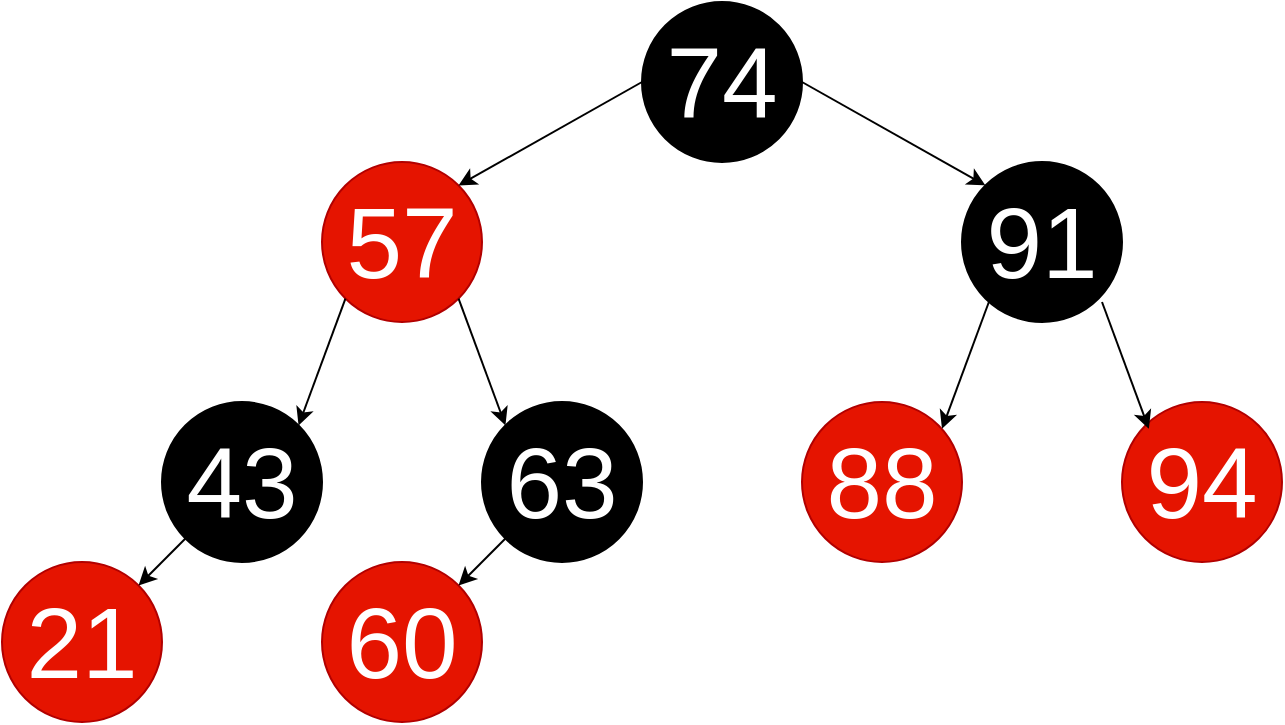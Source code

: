 <mxfile version="13.10.0" type="device" pages="3"><diagram id="NmUD0jgI127UM4amlhDy" name="Original"><mxGraphModel dx="1418" dy="795" grid="1" gridSize="10" guides="1" tooltips="1" connect="1" arrows="1" fold="1" page="1" pageScale="1" pageWidth="827" pageHeight="1169" math="0" shadow="0"><root><mxCell id="0"/><mxCell id="1" parent="0"/><mxCell id="35DqbwwMWU0qGh2vf40z-1" value="&lt;font style=&quot;font-size: 50px&quot; color=&quot;#ffffff&quot;&gt;74&lt;/font&gt;" style="ellipse;whiteSpace=wrap;html=1;aspect=fixed;fillColor=#000000;" vertex="1" parent="1"><mxGeometry x="400" y="40" width="80" height="80" as="geometry"/></mxCell><mxCell id="35DqbwwMWU0qGh2vf40z-2" value="&lt;font style=&quot;font-size: 50px&quot;&gt;57&lt;/font&gt;" style="ellipse;whiteSpace=wrap;html=1;aspect=fixed;fillColor=#e51400;strokeColor=#B20000;fontColor=#ffffff;" vertex="1" parent="1"><mxGeometry x="240" y="120" width="80" height="80" as="geometry"/></mxCell><mxCell id="35DqbwwMWU0qGh2vf40z-3" value="&lt;font style=&quot;font-size: 50px&quot; color=&quot;#ffffff&quot;&gt;91&lt;/font&gt;" style="ellipse;whiteSpace=wrap;html=1;aspect=fixed;fillColor=#000000;" vertex="1" parent="1"><mxGeometry x="560" y="120" width="80" height="80" as="geometry"/></mxCell><mxCell id="35DqbwwMWU0qGh2vf40z-4" value="&lt;font style=&quot;font-size: 50px&quot;&gt;88&lt;/font&gt;" style="ellipse;whiteSpace=wrap;html=1;aspect=fixed;fillColor=#e51400;strokeColor=#B20000;fontColor=#ffffff;" vertex="1" parent="1"><mxGeometry x="480" y="240" width="80" height="80" as="geometry"/></mxCell><mxCell id="35DqbwwMWU0qGh2vf40z-5" value="&lt;font style=&quot;font-size: 50px&quot;&gt;94&lt;/font&gt;" style="ellipse;whiteSpace=wrap;html=1;aspect=fixed;fillColor=#e51400;strokeColor=#B20000;fontColor=#ffffff;" vertex="1" parent="1"><mxGeometry x="640" y="240" width="80" height="80" as="geometry"/></mxCell><mxCell id="35DqbwwMWU0qGh2vf40z-6" value="&lt;font style=&quot;font-size: 50px&quot; color=&quot;#ffffff&quot;&gt;63&lt;/font&gt;" style="ellipse;whiteSpace=wrap;html=1;aspect=fixed;fillColor=#000000;" vertex="1" parent="1"><mxGeometry x="320" y="240" width="80" height="80" as="geometry"/></mxCell><mxCell id="35DqbwwMWU0qGh2vf40z-7" value="&lt;font style=&quot;font-size: 50px&quot; color=&quot;#ffffff&quot;&gt;43&lt;/font&gt;" style="ellipse;whiteSpace=wrap;html=1;aspect=fixed;fillColor=#000000;" vertex="1" parent="1"><mxGeometry x="160" y="240" width="80" height="80" as="geometry"/></mxCell><mxCell id="35DqbwwMWU0qGh2vf40z-8" value="&lt;font style=&quot;font-size: 50px&quot;&gt;21&lt;/font&gt;" style="ellipse;whiteSpace=wrap;html=1;aspect=fixed;fillColor=#e51400;strokeColor=#B20000;fontColor=#ffffff;" vertex="1" parent="1"><mxGeometry x="80" y="320" width="80" height="80" as="geometry"/></mxCell><mxCell id="35DqbwwMWU0qGh2vf40z-9" value="&lt;font style=&quot;font-size: 50px&quot;&gt;60&lt;/font&gt;" style="ellipse;whiteSpace=wrap;html=1;aspect=fixed;fillColor=#e51400;strokeColor=#B20000;fontColor=#ffffff;" vertex="1" parent="1"><mxGeometry x="240" y="320" width="80" height="80" as="geometry"/></mxCell><mxCell id="35DqbwwMWU0qGh2vf40z-10" value="" style="endArrow=classic;html=1;exitX=0;exitY=0.5;exitDx=0;exitDy=0;entryX=1;entryY=0;entryDx=0;entryDy=0;" edge="1" parent="1" source="35DqbwwMWU0qGh2vf40z-1" target="35DqbwwMWU0qGh2vf40z-2"><mxGeometry width="50" height="50" relative="1" as="geometry"><mxPoint x="250" y="90" as="sourcePoint"/><mxPoint x="300" y="40" as="targetPoint"/></mxGeometry></mxCell><mxCell id="35DqbwwMWU0qGh2vf40z-11" value="" style="endArrow=classic;html=1;entryX=0;entryY=0;entryDx=0;entryDy=0;exitX=1;exitY=0.5;exitDx=0;exitDy=0;" edge="1" parent="1" source="35DqbwwMWU0qGh2vf40z-1" target="35DqbwwMWU0qGh2vf40z-3"><mxGeometry width="50" height="50" relative="1" as="geometry"><mxPoint x="390" y="380" as="sourcePoint"/><mxPoint x="440" y="330" as="targetPoint"/></mxGeometry></mxCell><mxCell id="35DqbwwMWU0qGh2vf40z-13" value="" style="endArrow=classic;html=1;exitX=0;exitY=1;exitDx=0;exitDy=0;entryX=1;entryY=0;entryDx=0;entryDy=0;" edge="1" parent="1" source="35DqbwwMWU0qGh2vf40z-7" target="35DqbwwMWU0qGh2vf40z-8"><mxGeometry width="50" height="50" relative="1" as="geometry"><mxPoint y="300" as="sourcePoint"/><mxPoint x="50" y="250" as="targetPoint"/></mxGeometry></mxCell><mxCell id="35DqbwwMWU0qGh2vf40z-14" value="" style="endArrow=classic;html=1;exitX=0;exitY=1;exitDx=0;exitDy=0;entryX=1;entryY=0;entryDx=0;entryDy=0;" edge="1" parent="1" source="35DqbwwMWU0qGh2vf40z-6" target="35DqbwwMWU0qGh2vf40z-9"><mxGeometry width="50" height="50" relative="1" as="geometry"><mxPoint x="181.716" y="318.284" as="sourcePoint"/><mxPoint x="158.284" y="341.716" as="targetPoint"/></mxGeometry></mxCell><mxCell id="35DqbwwMWU0qGh2vf40z-15" value="" style="endArrow=classic;html=1;exitX=1;exitY=1;exitDx=0;exitDy=0;entryX=0;entryY=0;entryDx=0;entryDy=0;" edge="1" parent="1" source="35DqbwwMWU0qGh2vf40z-2" target="35DqbwwMWU0qGh2vf40z-6"><mxGeometry width="50" height="50" relative="1" as="geometry"><mxPoint x="350" y="210" as="sourcePoint"/><mxPoint x="400" y="160" as="targetPoint"/></mxGeometry></mxCell><mxCell id="35DqbwwMWU0qGh2vf40z-16" value="" style="endArrow=classic;html=1;exitX=0;exitY=1;exitDx=0;exitDy=0;entryX=1;entryY=0;entryDx=0;entryDy=0;" edge="1" parent="1" source="35DqbwwMWU0qGh2vf40z-2" target="35DqbwwMWU0qGh2vf40z-7"><mxGeometry width="50" height="50" relative="1" as="geometry"><mxPoint x="140" y="180" as="sourcePoint"/><mxPoint x="190" y="130" as="targetPoint"/></mxGeometry></mxCell><mxCell id="35DqbwwMWU0qGh2vf40z-18" value="" style="endArrow=classic;html=1;exitX=0;exitY=1;exitDx=0;exitDy=0;entryX=1;entryY=0;entryDx=0;entryDy=0;" edge="1" parent="1"><mxGeometry width="50" height="50" relative="1" as="geometry"><mxPoint x="573.436" y="190.004" as="sourcePoint"/><mxPoint x="550.004" y="253.436" as="targetPoint"/></mxGeometry></mxCell><mxCell id="35DqbwwMWU0qGh2vf40z-19" value="" style="endArrow=classic;html=1;exitX=1;exitY=1;exitDx=0;exitDy=0;entryX=0;entryY=0;entryDx=0;entryDy=0;" edge="1" parent="1"><mxGeometry width="50" height="50" relative="1" as="geometry"><mxPoint x="630.004" y="190.004" as="sourcePoint"/><mxPoint x="653.436" y="253.436" as="targetPoint"/></mxGeometry></mxCell></root></mxGraphModel></diagram><diagram id="cQCSG8v2z6PC-A73LwDn" name="Korak 1"><mxGraphModel dx="1418" dy="795" grid="1" gridSize="10" guides="1" tooltips="1" connect="1" arrows="1" fold="1" page="1" pageScale="1" pageWidth="827" pageHeight="1169" math="0" shadow="0"><root><mxCell id="O8DcNuaMET-cJpVLLtiO-0"/><mxCell id="O8DcNuaMET-cJpVLLtiO-1" parent="O8DcNuaMET-cJpVLLtiO-0"/><mxCell id="O8DcNuaMET-cJpVLLtiO-2" value="&lt;font style=&quot;font-size: 50px&quot; color=&quot;#ffffff&quot;&gt;74&lt;/font&gt;" style="ellipse;whiteSpace=wrap;html=1;aspect=fixed;fillColor=#000000;" vertex="1" parent="O8DcNuaMET-cJpVLLtiO-1"><mxGeometry x="400" y="40" width="80" height="80" as="geometry"/></mxCell><mxCell id="O8DcNuaMET-cJpVLLtiO-3" value="&lt;font style=&quot;font-size: 50px&quot;&gt;57&lt;/font&gt;" style="ellipse;whiteSpace=wrap;html=1;aspect=fixed;fillColor=#e51400;strokeColor=#B20000;fontColor=#ffffff;" vertex="1" parent="O8DcNuaMET-cJpVLLtiO-1"><mxGeometry x="240" y="120" width="80" height="80" as="geometry"/></mxCell><mxCell id="O8DcNuaMET-cJpVLLtiO-4" value="&lt;font style=&quot;font-size: 50px&quot; color=&quot;#ffffff&quot;&gt;91&lt;/font&gt;" style="ellipse;whiteSpace=wrap;html=1;aspect=fixed;fillColor=#000000;" vertex="1" parent="O8DcNuaMET-cJpVLLtiO-1"><mxGeometry x="560" y="120" width="80" height="80" as="geometry"/></mxCell><mxCell id="O8DcNuaMET-cJpVLLtiO-5" value="&lt;font style=&quot;font-size: 50px&quot;&gt;88&lt;/font&gt;" style="ellipse;whiteSpace=wrap;html=1;aspect=fixed;fillColor=#e51400;strokeColor=#B20000;fontColor=#ffffff;" vertex="1" parent="O8DcNuaMET-cJpVLLtiO-1"><mxGeometry x="480" y="240" width="80" height="80" as="geometry"/></mxCell><mxCell id="O8DcNuaMET-cJpVLLtiO-6" value="&lt;font style=&quot;font-size: 50px&quot;&gt;94&lt;/font&gt;" style="ellipse;whiteSpace=wrap;html=1;aspect=fixed;fillColor=#e51400;strokeColor=#B20000;fontColor=#ffffff;" vertex="1" parent="O8DcNuaMET-cJpVLLtiO-1"><mxGeometry x="640" y="240" width="80" height="80" as="geometry"/></mxCell><mxCell id="O8DcNuaMET-cJpVLLtiO-7" value="&lt;font style=&quot;font-size: 50px&quot; color=&quot;#ffffff&quot;&gt;60&lt;br&gt;&lt;/font&gt;" style="ellipse;whiteSpace=wrap;html=1;aspect=fixed;fillColor=#000000;" vertex="1" parent="O8DcNuaMET-cJpVLLtiO-1"><mxGeometry x="320" y="240" width="80" height="80" as="geometry"/></mxCell><mxCell id="O8DcNuaMET-cJpVLLtiO-8" value="&lt;font style=&quot;font-size: 50px&quot; color=&quot;#ffffff&quot;&gt;43&lt;/font&gt;" style="ellipse;whiteSpace=wrap;html=1;aspect=fixed;fillColor=#000000;" vertex="1" parent="O8DcNuaMET-cJpVLLtiO-1"><mxGeometry x="160" y="240" width="80" height="80" as="geometry"/></mxCell><mxCell id="O8DcNuaMET-cJpVLLtiO-9" value="&lt;font style=&quot;font-size: 50px&quot;&gt;21&lt;/font&gt;" style="ellipse;whiteSpace=wrap;html=1;aspect=fixed;fillColor=#e51400;strokeColor=#B20000;fontColor=#ffffff;" vertex="1" parent="O8DcNuaMET-cJpVLLtiO-1"><mxGeometry x="80" y="320" width="80" height="80" as="geometry"/></mxCell><mxCell id="O8DcNuaMET-cJpVLLtiO-11" value="" style="endArrow=classic;html=1;exitX=0;exitY=0.5;exitDx=0;exitDy=0;entryX=1;entryY=0;entryDx=0;entryDy=0;" edge="1" parent="O8DcNuaMET-cJpVLLtiO-1" source="O8DcNuaMET-cJpVLLtiO-2" target="O8DcNuaMET-cJpVLLtiO-3"><mxGeometry width="50" height="50" relative="1" as="geometry"><mxPoint x="250" y="90" as="sourcePoint"/><mxPoint x="300" y="40" as="targetPoint"/></mxGeometry></mxCell><mxCell id="O8DcNuaMET-cJpVLLtiO-12" value="" style="endArrow=classic;html=1;entryX=0;entryY=0;entryDx=0;entryDy=0;exitX=1;exitY=0.5;exitDx=0;exitDy=0;" edge="1" parent="O8DcNuaMET-cJpVLLtiO-1" source="O8DcNuaMET-cJpVLLtiO-2" target="O8DcNuaMET-cJpVLLtiO-4"><mxGeometry width="50" height="50" relative="1" as="geometry"><mxPoint x="390" y="380" as="sourcePoint"/><mxPoint x="440" y="330" as="targetPoint"/></mxGeometry></mxCell><mxCell id="O8DcNuaMET-cJpVLLtiO-13" value="" style="endArrow=classic;html=1;exitX=0;exitY=1;exitDx=0;exitDy=0;entryX=1;entryY=0;entryDx=0;entryDy=0;" edge="1" parent="O8DcNuaMET-cJpVLLtiO-1" source="O8DcNuaMET-cJpVLLtiO-8" target="O8DcNuaMET-cJpVLLtiO-9"><mxGeometry width="50" height="50" relative="1" as="geometry"><mxPoint y="300" as="sourcePoint"/><mxPoint x="50" y="250" as="targetPoint"/></mxGeometry></mxCell><mxCell id="O8DcNuaMET-cJpVLLtiO-15" value="" style="endArrow=classic;html=1;exitX=1;exitY=1;exitDx=0;exitDy=0;entryX=0;entryY=0;entryDx=0;entryDy=0;" edge="1" parent="O8DcNuaMET-cJpVLLtiO-1" source="O8DcNuaMET-cJpVLLtiO-3" target="O8DcNuaMET-cJpVLLtiO-7"><mxGeometry width="50" height="50" relative="1" as="geometry"><mxPoint x="350" y="210" as="sourcePoint"/><mxPoint x="400" y="160" as="targetPoint"/></mxGeometry></mxCell><mxCell id="O8DcNuaMET-cJpVLLtiO-16" value="" style="endArrow=classic;html=1;exitX=0;exitY=1;exitDx=0;exitDy=0;entryX=1;entryY=0;entryDx=0;entryDy=0;" edge="1" parent="O8DcNuaMET-cJpVLLtiO-1" source="O8DcNuaMET-cJpVLLtiO-3" target="O8DcNuaMET-cJpVLLtiO-8"><mxGeometry width="50" height="50" relative="1" as="geometry"><mxPoint x="140" y="180" as="sourcePoint"/><mxPoint x="190" y="130" as="targetPoint"/></mxGeometry></mxCell><mxCell id="O8DcNuaMET-cJpVLLtiO-17" value="" style="endArrow=classic;html=1;exitX=0;exitY=1;exitDx=0;exitDy=0;entryX=1;entryY=0;entryDx=0;entryDy=0;" edge="1" parent="O8DcNuaMET-cJpVLLtiO-1"><mxGeometry width="50" height="50" relative="1" as="geometry"><mxPoint x="573.436" y="190.004" as="sourcePoint"/><mxPoint x="550.004" y="253.436" as="targetPoint"/></mxGeometry></mxCell><mxCell id="O8DcNuaMET-cJpVLLtiO-18" value="" style="endArrow=classic;html=1;exitX=1;exitY=1;exitDx=0;exitDy=0;entryX=0;entryY=0;entryDx=0;entryDy=0;" edge="1" parent="O8DcNuaMET-cJpVLLtiO-1"><mxGeometry width="50" height="50" relative="1" as="geometry"><mxPoint x="630.004" y="190.004" as="sourcePoint"/><mxPoint x="653.436" y="253.436" as="targetPoint"/></mxGeometry></mxCell></root></mxGraphModel></diagram><diagram id="xLHv4MYqxkPKQQhAIxjX" name="Korak 2"><mxGraphModel dx="1418" dy="795" grid="1" gridSize="10" guides="1" tooltips="1" connect="1" arrows="1" fold="1" page="1" pageScale="1" pageWidth="827" pageHeight="1169" math="0" shadow="0"><root><mxCell id="2NDPese6BNX3820RZ8ho-0"/><mxCell id="2NDPese6BNX3820RZ8ho-1" parent="2NDPese6BNX3820RZ8ho-0"/><mxCell id="2NDPese6BNX3820RZ8ho-2" value="&lt;font style=&quot;font-size: 50px&quot; color=&quot;#ffffff&quot;&gt;74&lt;/font&gt;" style="ellipse;whiteSpace=wrap;html=1;aspect=fixed;fillColor=#000000;" vertex="1" parent="2NDPese6BNX3820RZ8ho-1"><mxGeometry x="400" y="40" width="80" height="80" as="geometry"/></mxCell><mxCell id="2NDPese6BNX3820RZ8ho-3" value="&lt;font style=&quot;font-size: 50px&quot;&gt;43&lt;/font&gt;" style="ellipse;whiteSpace=wrap;html=1;aspect=fixed;fillColor=#e51400;strokeColor=#B20000;fontColor=#ffffff;" vertex="1" parent="2NDPese6BNX3820RZ8ho-1"><mxGeometry x="240" y="120" width="80" height="80" as="geometry"/></mxCell><mxCell id="2NDPese6BNX3820RZ8ho-4" value="&lt;font style=&quot;font-size: 50px&quot; color=&quot;#ffffff&quot;&gt;91&lt;/font&gt;" style="ellipse;whiteSpace=wrap;html=1;aspect=fixed;fillColor=#000000;" vertex="1" parent="2NDPese6BNX3820RZ8ho-1"><mxGeometry x="560" y="120" width="80" height="80" as="geometry"/></mxCell><mxCell id="2NDPese6BNX3820RZ8ho-5" value="&lt;font style=&quot;font-size: 50px&quot;&gt;88&lt;/font&gt;" style="ellipse;whiteSpace=wrap;html=1;aspect=fixed;fillColor=#e51400;strokeColor=#B20000;fontColor=#ffffff;" vertex="1" parent="2NDPese6BNX3820RZ8ho-1"><mxGeometry x="480" y="240" width="80" height="80" as="geometry"/></mxCell><mxCell id="2NDPese6BNX3820RZ8ho-6" value="&lt;font style=&quot;font-size: 50px&quot;&gt;94&lt;/font&gt;" style="ellipse;whiteSpace=wrap;html=1;aspect=fixed;fillColor=#e51400;strokeColor=#B20000;fontColor=#ffffff;" vertex="1" parent="2NDPese6BNX3820RZ8ho-1"><mxGeometry x="640" y="240" width="80" height="80" as="geometry"/></mxCell><mxCell id="2NDPese6BNX3820RZ8ho-7" value="&lt;font style=&quot;font-size: 50px&quot; color=&quot;#ffffff&quot;&gt;57&lt;br&gt;&lt;/font&gt;" style="ellipse;whiteSpace=wrap;html=1;aspect=fixed;fillColor=#000000;" vertex="1" parent="2NDPese6BNX3820RZ8ho-1"><mxGeometry x="320" y="240" width="80" height="80" as="geometry"/></mxCell><mxCell id="2NDPese6BNX3820RZ8ho-8" value="&lt;font style=&quot;font-size: 50px&quot; color=&quot;#ffffff&quot;&gt;21&lt;/font&gt;" style="ellipse;whiteSpace=wrap;html=1;aspect=fixed;fillColor=#000000;" vertex="1" parent="2NDPese6BNX3820RZ8ho-1"><mxGeometry x="160" y="240" width="80" height="80" as="geometry"/></mxCell><mxCell id="2NDPese6BNX3820RZ8ho-10" value="" style="endArrow=classic;html=1;exitX=0;exitY=0.5;exitDx=0;exitDy=0;entryX=1;entryY=0;entryDx=0;entryDy=0;" edge="1" parent="2NDPese6BNX3820RZ8ho-1" source="2NDPese6BNX3820RZ8ho-2" target="2NDPese6BNX3820RZ8ho-3"><mxGeometry width="50" height="50" relative="1" as="geometry"><mxPoint x="250" y="90" as="sourcePoint"/><mxPoint x="300" y="40" as="targetPoint"/></mxGeometry></mxCell><mxCell id="2NDPese6BNX3820RZ8ho-11" value="" style="endArrow=classic;html=1;entryX=0;entryY=0;entryDx=0;entryDy=0;exitX=1;exitY=0.5;exitDx=0;exitDy=0;" edge="1" parent="2NDPese6BNX3820RZ8ho-1" source="2NDPese6BNX3820RZ8ho-2" target="2NDPese6BNX3820RZ8ho-4"><mxGeometry width="50" height="50" relative="1" as="geometry"><mxPoint x="390" y="380" as="sourcePoint"/><mxPoint x="440" y="330" as="targetPoint"/></mxGeometry></mxCell><mxCell id="2NDPese6BNX3820RZ8ho-13" value="" style="endArrow=classic;html=1;exitX=1;exitY=1;exitDx=0;exitDy=0;entryX=0;entryY=0;entryDx=0;entryDy=0;" edge="1" parent="2NDPese6BNX3820RZ8ho-1" source="2NDPese6BNX3820RZ8ho-3" target="2NDPese6BNX3820RZ8ho-7"><mxGeometry width="50" height="50" relative="1" as="geometry"><mxPoint x="350" y="210" as="sourcePoint"/><mxPoint x="400" y="160" as="targetPoint"/></mxGeometry></mxCell><mxCell id="2NDPese6BNX3820RZ8ho-14" value="" style="endArrow=classic;html=1;exitX=0;exitY=1;exitDx=0;exitDy=0;entryX=1;entryY=0;entryDx=0;entryDy=0;" edge="1" parent="2NDPese6BNX3820RZ8ho-1" source="2NDPese6BNX3820RZ8ho-3" target="2NDPese6BNX3820RZ8ho-8"><mxGeometry width="50" height="50" relative="1" as="geometry"><mxPoint x="140" y="180" as="sourcePoint"/><mxPoint x="190" y="130" as="targetPoint"/></mxGeometry></mxCell><mxCell id="2NDPese6BNX3820RZ8ho-15" value="" style="endArrow=classic;html=1;exitX=0;exitY=1;exitDx=0;exitDy=0;entryX=1;entryY=0;entryDx=0;entryDy=0;" edge="1" parent="2NDPese6BNX3820RZ8ho-1"><mxGeometry width="50" height="50" relative="1" as="geometry"><mxPoint x="573.436" y="190.004" as="sourcePoint"/><mxPoint x="550.004" y="253.436" as="targetPoint"/></mxGeometry></mxCell><mxCell id="2NDPese6BNX3820RZ8ho-16" value="" style="endArrow=classic;html=1;exitX=1;exitY=1;exitDx=0;exitDy=0;entryX=0;entryY=0;entryDx=0;entryDy=0;" edge="1" parent="2NDPese6BNX3820RZ8ho-1"><mxGeometry width="50" height="50" relative="1" as="geometry"><mxPoint x="630.004" y="190.004" as="sourcePoint"/><mxPoint x="653.436" y="253.436" as="targetPoint"/></mxGeometry></mxCell></root></mxGraphModel></diagram></mxfile>